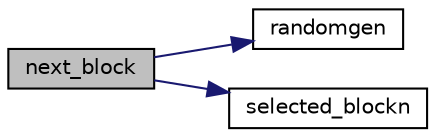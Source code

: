 digraph "next_block"
{
 // LATEX_PDF_SIZE
  edge [fontname="Helvetica",fontsize="10",labelfontname="Helvetica",labelfontsize="10"];
  node [fontname="Helvetica",fontsize="10",shape=record];
  rankdir="LR";
  Node1 [label="next_block",height=0.2,width=0.4,color="black", fillcolor="grey75", style="filled", fontcolor="black",tooltip=" "];
  Node1 -> Node2 [color="midnightblue",fontsize="10",style="solid",fontname="Helvetica"];
  Node2 [label="randomgen",height=0.2,width=0.4,color="black", fillcolor="white", style="filled",URL="$UTIL_2OMG_2common_8c.html#a6d8e13ea7c41864e3ebaa15dd141c745",tooltip=" "];
  Node1 -> Node3 [color="midnightblue",fontsize="10",style="solid",fontname="Helvetica"];
  Node3 [label="selected_blockn",height=0.2,width=0.4,color="black", fillcolor="white", style="filled",URL="$grid_8c.html#ad51488197aab2408ecfb70eff0bfc458",tooltip=" "];
}
